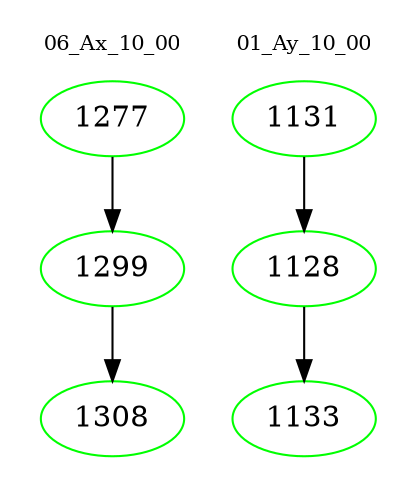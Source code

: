 digraph{
subgraph cluster_0 {
color = white
label = "06_Ax_10_00";
fontsize=10;
T0_1277 [label="1277", color="green"]
T0_1277 -> T0_1299 [color="black"]
T0_1299 [label="1299", color="green"]
T0_1299 -> T0_1308 [color="black"]
T0_1308 [label="1308", color="green"]
}
subgraph cluster_1 {
color = white
label = "01_Ay_10_00";
fontsize=10;
T1_1131 [label="1131", color="green"]
T1_1131 -> T1_1128 [color="black"]
T1_1128 [label="1128", color="green"]
T1_1128 -> T1_1133 [color="black"]
T1_1133 [label="1133", color="green"]
}
}
